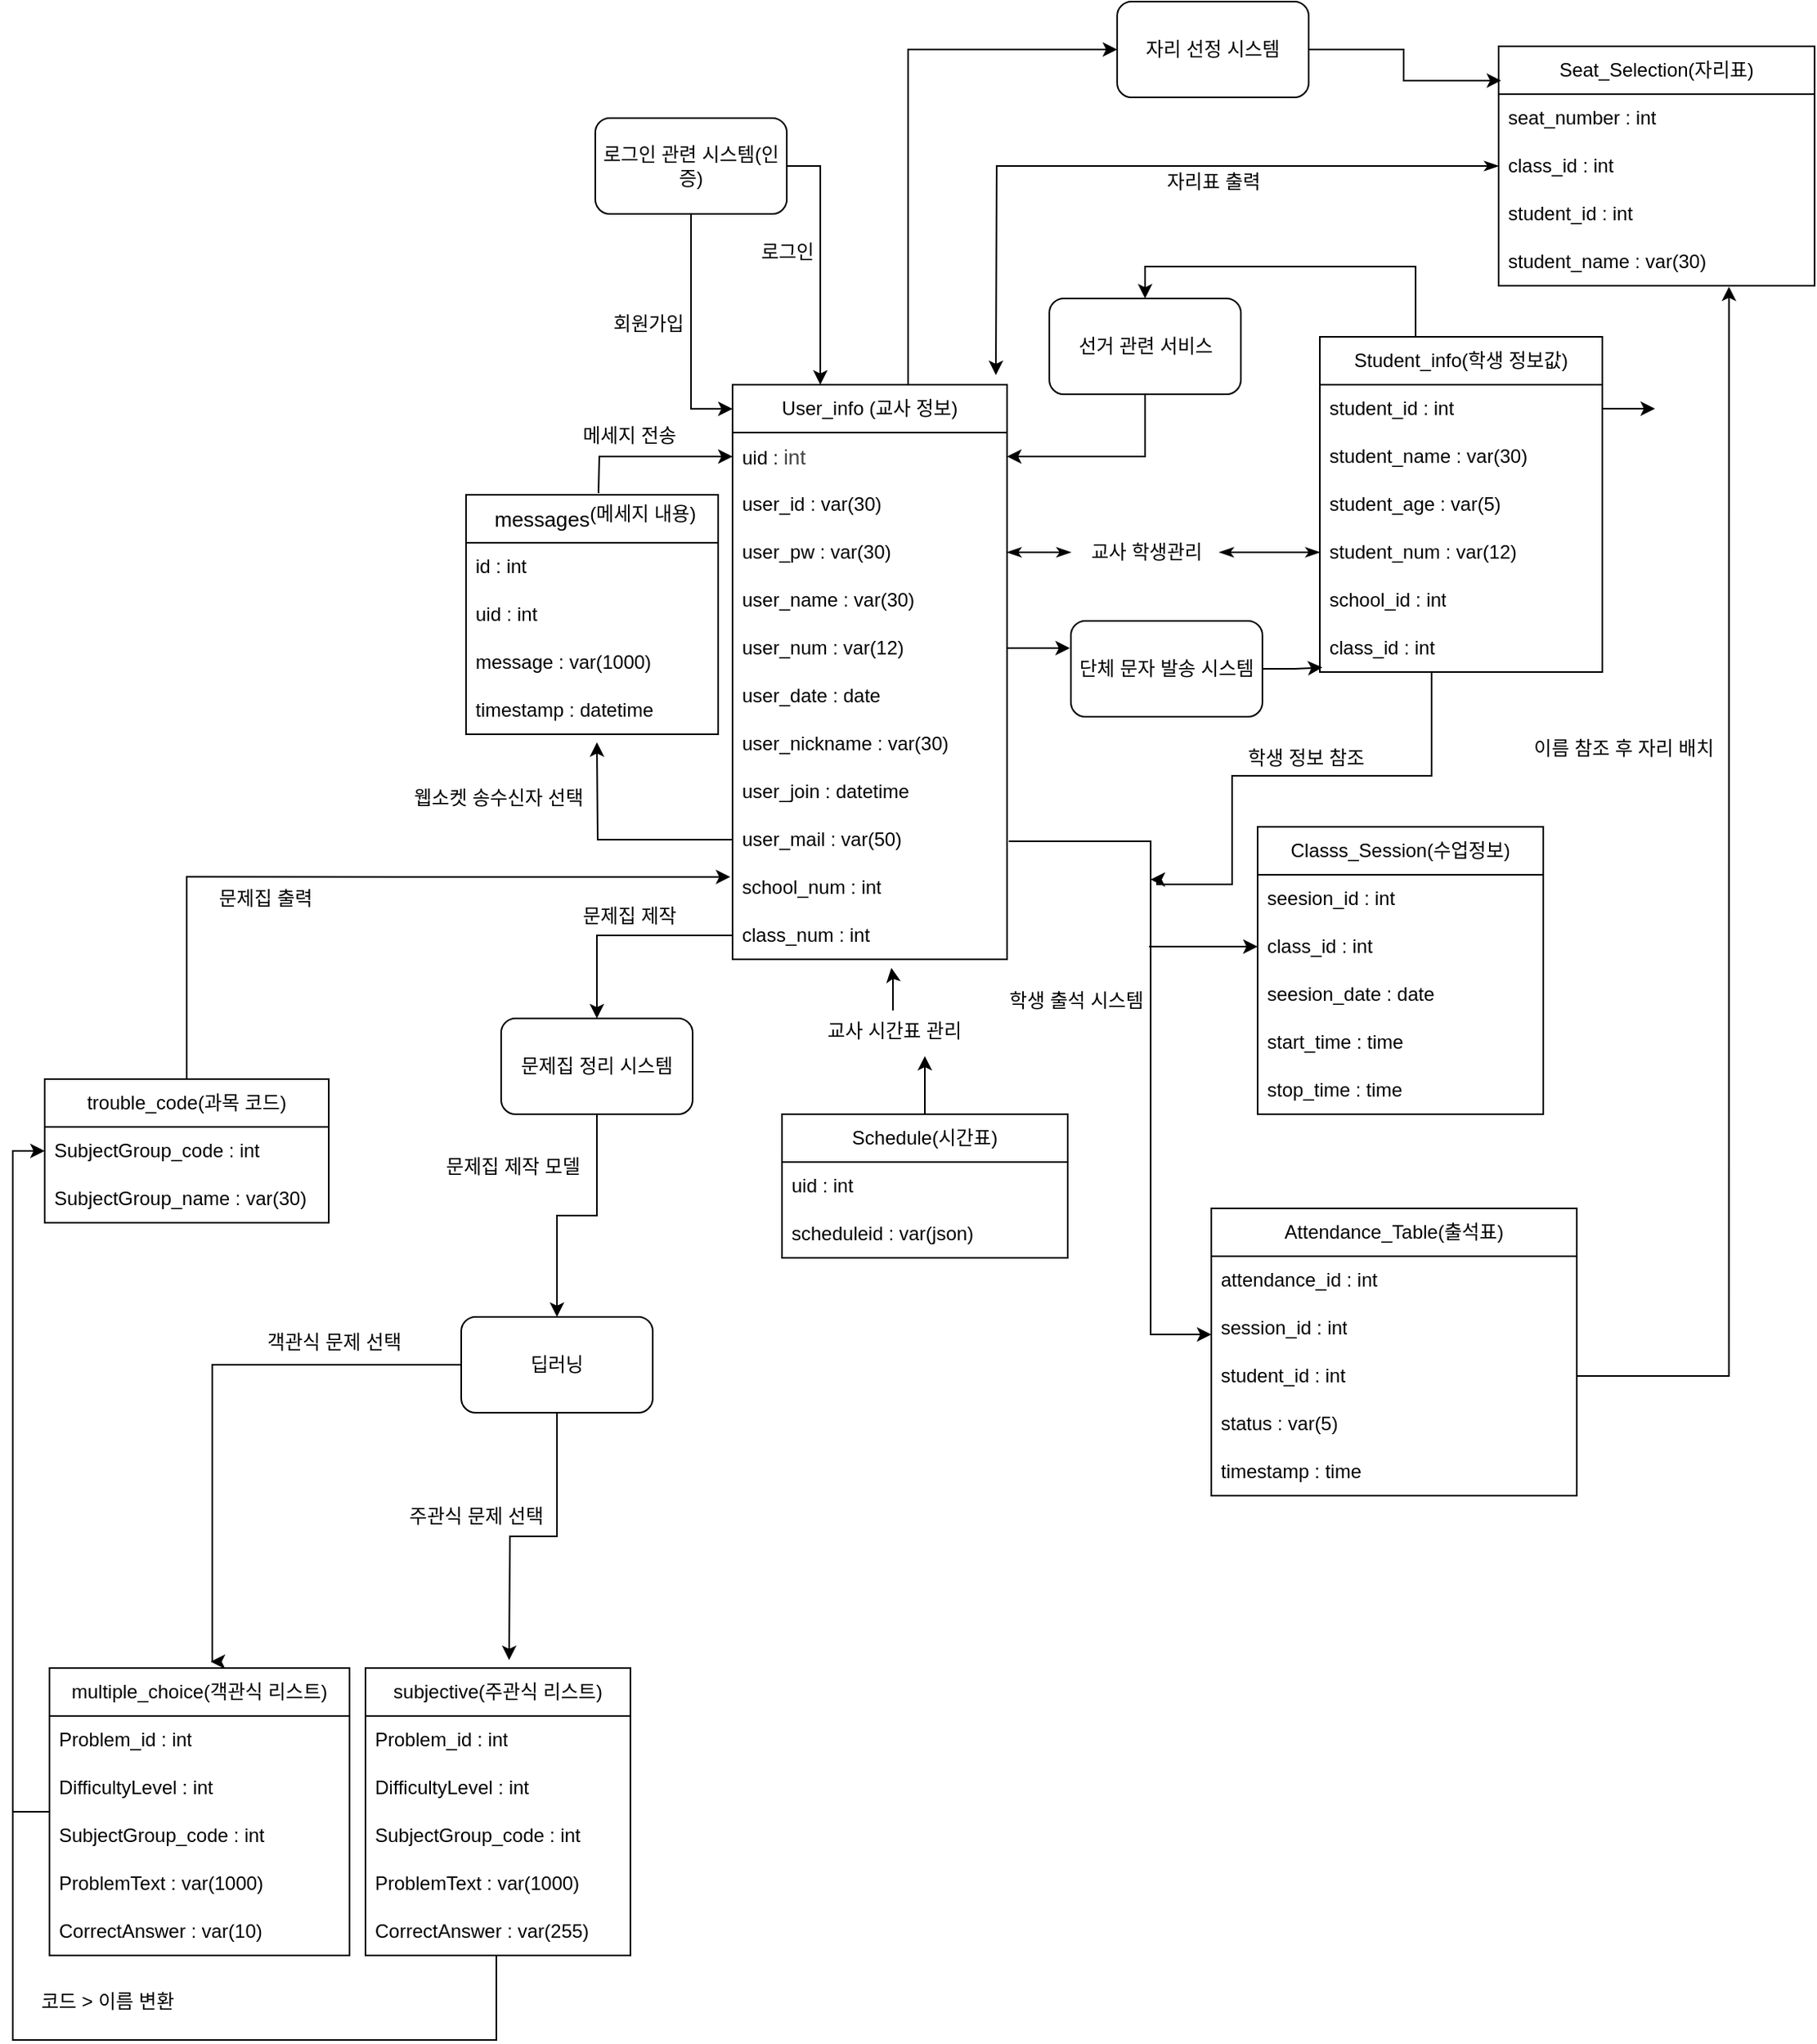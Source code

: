 <mxfile version="24.6.4" type="github">
  <diagram name="페이지-1" id="PjEZvH0chDCrzeqFpigF">
    <mxGraphModel dx="1793" dy="975" grid="0" gridSize="10" guides="1" tooltips="1" connect="1" arrows="1" fold="1" page="1" pageScale="1" pageWidth="1169" pageHeight="1654" background="#FFFFFF" math="0" shadow="0">
      <root>
        <mxCell id="0" />
        <mxCell id="1" parent="0" />
        <mxCell id="_ko8CrPMo-8OS0eIp5kJ-64" style="edgeStyle=orthogonalEdgeStyle;rounded=0;orthogonalLoop=1;jettySize=auto;html=1;entryX=0;entryY=0.5;entryDx=0;entryDy=0;" parent="1" source="i8ZUq237PijFcAwi31fq-1" target="_ko8CrPMo-8OS0eIp5kJ-62" edge="1">
          <mxGeometry relative="1" as="geometry">
            <Array as="points">
              <mxPoint x="587" y="304" />
            </Array>
          </mxGeometry>
        </mxCell>
        <mxCell id="i8ZUq237PijFcAwi31fq-1" value="User_info (교사 정보)" style="swimlane;fontStyle=0;childLayout=stackLayout;horizontal=1;startSize=30;horizontalStack=0;resizeParent=1;resizeParentMax=0;resizeLast=0;collapsible=1;marginBottom=0;whiteSpace=wrap;html=1;" parent="1" vertex="1">
          <mxGeometry x="477" y="514" width="172" height="360" as="geometry" />
        </mxCell>
        <mxCell id="i8ZUq237PijFcAwi31fq-2" value="uid :&amp;nbsp;&lt;span style=&quot;color: rgb(68, 68, 68); font-family: sans-serif; font-size: 13.12px; background-color: rgb(255, 255, 255);&quot;&gt;int&lt;/span&gt;" style="text;strokeColor=none;fillColor=none;align=left;verticalAlign=middle;spacingLeft=4;spacingRight=4;overflow=hidden;points=[[0,0.5],[1,0.5]];portConstraint=eastwest;rotatable=0;whiteSpace=wrap;html=1;" parent="i8ZUq237PijFcAwi31fq-1" vertex="1">
          <mxGeometry y="30" width="172" height="30" as="geometry" />
        </mxCell>
        <mxCell id="i8ZUq237PijFcAwi31fq-3" value="user_id : var(30)" style="text;strokeColor=none;fillColor=none;align=left;verticalAlign=middle;spacingLeft=4;spacingRight=4;overflow=hidden;points=[[0,0.5],[1,0.5]];portConstraint=eastwest;rotatable=0;whiteSpace=wrap;html=1;" parent="i8ZUq237PijFcAwi31fq-1" vertex="1">
          <mxGeometry y="60" width="172" height="30" as="geometry" />
        </mxCell>
        <mxCell id="i8ZUq237PijFcAwi31fq-4" value="user_pw : var(30)" style="text;strokeColor=none;fillColor=none;align=left;verticalAlign=middle;spacingLeft=4;spacingRight=4;overflow=hidden;points=[[0,0.5],[1,0.5]];portConstraint=eastwest;rotatable=0;whiteSpace=wrap;html=1;" parent="i8ZUq237PijFcAwi31fq-1" vertex="1">
          <mxGeometry y="90" width="172" height="30" as="geometry" />
        </mxCell>
        <mxCell id="i8ZUq237PijFcAwi31fq-9" value="user_name : var(30)" style="text;strokeColor=none;fillColor=none;align=left;verticalAlign=middle;spacingLeft=4;spacingRight=4;overflow=hidden;points=[[0,0.5],[1,0.5]];portConstraint=eastwest;rotatable=0;whiteSpace=wrap;html=1;" parent="i8ZUq237PijFcAwi31fq-1" vertex="1">
          <mxGeometry y="120" width="172" height="30" as="geometry" />
        </mxCell>
        <mxCell id="_ko8CrPMo-8OS0eIp5kJ-69" style="edgeStyle=orthogonalEdgeStyle;rounded=0;orthogonalLoop=1;jettySize=auto;html=1;" parent="i8ZUq237PijFcAwi31fq-1" source="i8ZUq237PijFcAwi31fq-11" edge="1">
          <mxGeometry relative="1" as="geometry">
            <mxPoint x="211.379" y="165.0" as="targetPoint" />
          </mxGeometry>
        </mxCell>
        <mxCell id="i8ZUq237PijFcAwi31fq-11" value="user_num : var(12)" style="text;strokeColor=none;fillColor=none;align=left;verticalAlign=middle;spacingLeft=4;spacingRight=4;overflow=hidden;points=[[0,0.5],[1,0.5]];portConstraint=eastwest;rotatable=0;whiteSpace=wrap;html=1;" parent="i8ZUq237PijFcAwi31fq-1" vertex="1">
          <mxGeometry y="150" width="172" height="30" as="geometry" />
        </mxCell>
        <mxCell id="i8ZUq237PijFcAwi31fq-12" value="user_date : date" style="text;strokeColor=none;fillColor=none;align=left;verticalAlign=middle;spacingLeft=4;spacingRight=4;overflow=hidden;points=[[0,0.5],[1,0.5]];portConstraint=eastwest;rotatable=0;whiteSpace=wrap;html=1;" parent="i8ZUq237PijFcAwi31fq-1" vertex="1">
          <mxGeometry y="180" width="172" height="30" as="geometry" />
        </mxCell>
        <mxCell id="i8ZUq237PijFcAwi31fq-10" value="user_nickname : var(30)" style="text;strokeColor=none;fillColor=none;align=left;verticalAlign=middle;spacingLeft=4;spacingRight=4;overflow=hidden;points=[[0,0.5],[1,0.5]];portConstraint=eastwest;rotatable=0;whiteSpace=wrap;html=1;" parent="i8ZUq237PijFcAwi31fq-1" vertex="1">
          <mxGeometry y="210" width="172" height="30" as="geometry" />
        </mxCell>
        <mxCell id="i8ZUq237PijFcAwi31fq-7" value="user_join : datetime" style="text;strokeColor=none;fillColor=none;align=left;verticalAlign=middle;spacingLeft=4;spacingRight=4;overflow=hidden;points=[[0,0.5],[1,0.5]];portConstraint=eastwest;rotatable=0;whiteSpace=wrap;html=1;" parent="i8ZUq237PijFcAwi31fq-1" vertex="1">
          <mxGeometry y="240" width="172" height="30" as="geometry" />
        </mxCell>
        <mxCell id="i8ZUq237PijFcAwi31fq-8" value="user_mail : var(50)" style="text;strokeColor=none;fillColor=none;align=left;verticalAlign=middle;spacingLeft=4;spacingRight=4;overflow=hidden;points=[[0,0.5],[1,0.5]];portConstraint=eastwest;rotatable=0;whiteSpace=wrap;html=1;" parent="i8ZUq237PijFcAwi31fq-1" vertex="1">
          <mxGeometry y="270" width="172" height="30" as="geometry" />
        </mxCell>
        <mxCell id="i8ZUq237PijFcAwi31fq-13" value="school_num : int" style="text;strokeColor=none;fillColor=none;align=left;verticalAlign=middle;spacingLeft=4;spacingRight=4;overflow=hidden;points=[[0,0.5],[1,0.5]];portConstraint=eastwest;rotatable=0;whiteSpace=wrap;html=1;" parent="i8ZUq237PijFcAwi31fq-1" vertex="1">
          <mxGeometry y="300" width="172" height="30" as="geometry" />
        </mxCell>
        <mxCell id="i8ZUq237PijFcAwi31fq-15" value="class_num : int" style="text;strokeColor=none;fillColor=none;align=left;verticalAlign=middle;spacingLeft=4;spacingRight=4;overflow=hidden;points=[[0,0.5],[1,0.5]];portConstraint=eastwest;rotatable=0;whiteSpace=wrap;html=1;" parent="i8ZUq237PijFcAwi31fq-1" vertex="1">
          <mxGeometry y="330" width="172" height="30" as="geometry" />
        </mxCell>
        <mxCell id="_ko8CrPMo-8OS0eIp5kJ-43" style="edgeStyle=orthogonalEdgeStyle;rounded=0;orthogonalLoop=1;jettySize=auto;html=1;entryX=0.5;entryY=0;entryDx=0;entryDy=0;" parent="1" source="i8ZUq237PijFcAwi31fq-16" target="_ko8CrPMo-8OS0eIp5kJ-37" edge="1">
          <mxGeometry relative="1" as="geometry">
            <Array as="points">
              <mxPoint x="905" y="440" />
              <mxPoint x="736" y="440" />
            </Array>
          </mxGeometry>
        </mxCell>
        <mxCell id="i8ZUq237PijFcAwi31fq-16" value="Student_info(학생 정보값)" style="swimlane;fontStyle=0;childLayout=stackLayout;horizontal=1;startSize=30;horizontalStack=0;resizeParent=1;resizeParentMax=0;resizeLast=0;collapsible=1;marginBottom=0;whiteSpace=wrap;html=1;" parent="1" vertex="1">
          <mxGeometry x="845" y="484" width="177" height="210" as="geometry" />
        </mxCell>
        <mxCell id="_ko8CrPMo-8OS0eIp5kJ-59" style="edgeStyle=orthogonalEdgeStyle;rounded=0;orthogonalLoop=1;jettySize=auto;html=1;" parent="i8ZUq237PijFcAwi31fq-16" source="i8ZUq237PijFcAwi31fq-17" edge="1">
          <mxGeometry relative="1" as="geometry">
            <mxPoint x="210" y="45" as="targetPoint" />
          </mxGeometry>
        </mxCell>
        <mxCell id="i8ZUq237PijFcAwi31fq-17" value="student_id : int" style="text;strokeColor=none;fillColor=none;align=left;verticalAlign=middle;spacingLeft=4;spacingRight=4;overflow=hidden;points=[[0,0.5],[1,0.5]];portConstraint=eastwest;rotatable=0;whiteSpace=wrap;html=1;" parent="i8ZUq237PijFcAwi31fq-16" vertex="1">
          <mxGeometry y="30" width="177" height="30" as="geometry" />
        </mxCell>
        <mxCell id="i8ZUq237PijFcAwi31fq-20" value="student_name : var(30)" style="text;strokeColor=none;fillColor=none;align=left;verticalAlign=middle;spacingLeft=4;spacingRight=4;overflow=hidden;points=[[0,0.5],[1,0.5]];portConstraint=eastwest;rotatable=0;whiteSpace=wrap;html=1;" parent="i8ZUq237PijFcAwi31fq-16" vertex="1">
          <mxGeometry y="60" width="177" height="30" as="geometry" />
        </mxCell>
        <mxCell id="i8ZUq237PijFcAwi31fq-22" value="student_age&amp;nbsp;: var(5)" style="text;strokeColor=none;fillColor=none;align=left;verticalAlign=middle;spacingLeft=4;spacingRight=4;overflow=hidden;points=[[0,0.5],[1,0.5]];portConstraint=eastwest;rotatable=0;whiteSpace=wrap;html=1;" parent="i8ZUq237PijFcAwi31fq-16" vertex="1">
          <mxGeometry y="90" width="177" height="30" as="geometry" />
        </mxCell>
        <mxCell id="i8ZUq237PijFcAwi31fq-21" value="student_num&amp;nbsp;: var(12)" style="text;strokeColor=none;fillColor=none;align=left;verticalAlign=middle;spacingLeft=4;spacingRight=4;overflow=hidden;points=[[0,0.5],[1,0.5]];portConstraint=eastwest;rotatable=0;whiteSpace=wrap;html=1;" parent="i8ZUq237PijFcAwi31fq-16" vertex="1">
          <mxGeometry y="120" width="177" height="30" as="geometry" />
        </mxCell>
        <mxCell id="i8ZUq237PijFcAwi31fq-18" value="school_id : int" style="text;strokeColor=none;fillColor=none;align=left;verticalAlign=middle;spacingLeft=4;spacingRight=4;overflow=hidden;points=[[0,0.5],[1,0.5]];portConstraint=eastwest;rotatable=0;whiteSpace=wrap;html=1;" parent="i8ZUq237PijFcAwi31fq-16" vertex="1">
          <mxGeometry y="150" width="177" height="30" as="geometry" />
        </mxCell>
        <mxCell id="_ko8CrPMo-8OS0eIp5kJ-36" style="edgeStyle=orthogonalEdgeStyle;rounded=0;orthogonalLoop=1;jettySize=auto;html=1;" parent="i8ZUq237PijFcAwi31fq-16" source="i8ZUq237PijFcAwi31fq-19" edge="1">
          <mxGeometry relative="1" as="geometry">
            <mxPoint x="-106" y="340" as="targetPoint" />
            <Array as="points">
              <mxPoint x="70" y="275" />
              <mxPoint x="-55" y="275" />
              <mxPoint x="-55" y="343" />
              <mxPoint x="-102" y="343" />
              <mxPoint x="-102" y="340" />
            </Array>
          </mxGeometry>
        </mxCell>
        <mxCell id="i8ZUq237PijFcAwi31fq-19" value="class_id : int" style="text;strokeColor=none;fillColor=none;align=left;verticalAlign=middle;spacingLeft=4;spacingRight=4;overflow=hidden;points=[[0,0.5],[1,0.5]];portConstraint=eastwest;rotatable=0;whiteSpace=wrap;html=1;" parent="i8ZUq237PijFcAwi31fq-16" vertex="1">
          <mxGeometry y="180" width="177" height="30" as="geometry" />
        </mxCell>
        <mxCell id="i8ZUq237PijFcAwi31fq-23" value="" style="edgeStyle=orthogonalEdgeStyle;rounded=0;orthogonalLoop=1;jettySize=auto;html=1;startArrow=classicThin;startFill=1;endArrow=classicThin;endFill=1;" parent="1" source="i8ZUq237PijFcAwi31fq-24" target="i8ZUq237PijFcAwi31fq-21" edge="1">
          <mxGeometry relative="1" as="geometry" />
        </mxCell>
        <mxCell id="i8ZUq237PijFcAwi31fq-26" value="" style="edgeStyle=orthogonalEdgeStyle;rounded=0;orthogonalLoop=1;jettySize=auto;html=1;startArrow=classicThin;startFill=1;endArrow=classicThin;endFill=1;" parent="1" source="i8ZUq237PijFcAwi31fq-4" target="i8ZUq237PijFcAwi31fq-24" edge="1">
          <mxGeometry relative="1" as="geometry">
            <mxPoint x="649" y="619" as="sourcePoint" />
            <mxPoint x="800" y="698" as="targetPoint" />
          </mxGeometry>
        </mxCell>
        <mxCell id="i8ZUq237PijFcAwi31fq-24" value="교사 학생관리" style="text;html=1;align=center;verticalAlign=middle;resizable=0;points=[];autosize=1;strokeColor=none;fillColor=none;" parent="1" vertex="1">
          <mxGeometry x="689" y="606" width="93" height="26" as="geometry" />
        </mxCell>
        <mxCell id="_ko8CrPMo-8OS0eIp5kJ-12" style="edgeStyle=orthogonalEdgeStyle;rounded=0;orthogonalLoop=1;jettySize=auto;html=1;" parent="1" source="_ko8CrPMo-8OS0eIp5kJ-1" edge="1">
          <mxGeometry relative="1" as="geometry">
            <mxPoint x="597.5" y="934.571" as="targetPoint" />
          </mxGeometry>
        </mxCell>
        <mxCell id="_ko8CrPMo-8OS0eIp5kJ-1" value="Schedule(시간표)" style="swimlane;fontStyle=0;childLayout=stackLayout;horizontal=1;startSize=30;horizontalStack=0;resizeParent=1;resizeParentMax=0;resizeLast=0;collapsible=1;marginBottom=0;whiteSpace=wrap;html=1;" parent="1" vertex="1">
          <mxGeometry x="508" y="971" width="179" height="90" as="geometry" />
        </mxCell>
        <mxCell id="_ko8CrPMo-8OS0eIp5kJ-2" value="uid : int" style="text;strokeColor=none;fillColor=none;align=left;verticalAlign=middle;spacingLeft=4;spacingRight=4;overflow=hidden;points=[[0,0.5],[1,0.5]];portConstraint=eastwest;rotatable=0;whiteSpace=wrap;html=1;" parent="_ko8CrPMo-8OS0eIp5kJ-1" vertex="1">
          <mxGeometry y="30" width="179" height="30" as="geometry" />
        </mxCell>
        <mxCell id="_ko8CrPMo-8OS0eIp5kJ-3" value="scheduleid : var(json)" style="text;strokeColor=none;fillColor=none;align=left;verticalAlign=middle;spacingLeft=4;spacingRight=4;overflow=hidden;points=[[0,0.5],[1,0.5]];portConstraint=eastwest;rotatable=0;whiteSpace=wrap;html=1;" parent="_ko8CrPMo-8OS0eIp5kJ-1" vertex="1">
          <mxGeometry y="60" width="179" height="30" as="geometry" />
        </mxCell>
        <mxCell id="_ko8CrPMo-8OS0eIp5kJ-10" style="edgeStyle=orthogonalEdgeStyle;rounded=0;orthogonalLoop=1;jettySize=auto;html=1;" parent="1" source="_ko8CrPMo-8OS0eIp5kJ-8" edge="1">
          <mxGeometry relative="1" as="geometry">
            <mxPoint x="576.5" y="879.333" as="targetPoint" />
          </mxGeometry>
        </mxCell>
        <mxCell id="_ko8CrPMo-8OS0eIp5kJ-8" value="교사 시간표 관리" style="text;html=1;align=center;verticalAlign=middle;resizable=0;points=[];autosize=1;strokeColor=none;fillColor=none;" parent="1" vertex="1">
          <mxGeometry x="529" y="906" width="97" height="26" as="geometry" />
        </mxCell>
        <mxCell id="_ko8CrPMo-8OS0eIp5kJ-13" value="Classs_Session(수업정보)" style="swimlane;fontStyle=0;childLayout=stackLayout;horizontal=1;startSize=30;horizontalStack=0;resizeParent=1;resizeParentMax=0;resizeLast=0;collapsible=1;marginBottom=0;whiteSpace=wrap;html=1;" parent="1" vertex="1">
          <mxGeometry x="806" y="791" width="179" height="180" as="geometry" />
        </mxCell>
        <mxCell id="_ko8CrPMo-8OS0eIp5kJ-14" value="seesion_id : int" style="text;strokeColor=none;fillColor=none;align=left;verticalAlign=middle;spacingLeft=4;spacingRight=4;overflow=hidden;points=[[0,0.5],[1,0.5]];portConstraint=eastwest;rotatable=0;whiteSpace=wrap;html=1;" parent="_ko8CrPMo-8OS0eIp5kJ-13" vertex="1">
          <mxGeometry y="30" width="179" height="30" as="geometry" />
        </mxCell>
        <mxCell id="_ko8CrPMo-8OS0eIp5kJ-33" style="edgeStyle=orthogonalEdgeStyle;rounded=0;orthogonalLoop=1;jettySize=auto;html=1;endArrow=none;endFill=0;startArrow=classic;startFill=1;" parent="_ko8CrPMo-8OS0eIp5kJ-13" source="_ko8CrPMo-8OS0eIp5kJ-15" edge="1">
          <mxGeometry relative="1" as="geometry">
            <mxPoint x="-68" y="75" as="targetPoint" />
          </mxGeometry>
        </mxCell>
        <mxCell id="_ko8CrPMo-8OS0eIp5kJ-15" value="class_id : int" style="text;strokeColor=none;fillColor=none;align=left;verticalAlign=middle;spacingLeft=4;spacingRight=4;overflow=hidden;points=[[0,0.5],[1,0.5]];portConstraint=eastwest;rotatable=0;whiteSpace=wrap;html=1;" parent="_ko8CrPMo-8OS0eIp5kJ-13" vertex="1">
          <mxGeometry y="60" width="179" height="30" as="geometry" />
        </mxCell>
        <mxCell id="_ko8CrPMo-8OS0eIp5kJ-20" value="seesion_date : date" style="text;strokeColor=none;fillColor=none;align=left;verticalAlign=middle;spacingLeft=4;spacingRight=4;overflow=hidden;points=[[0,0.5],[1,0.5]];portConstraint=eastwest;rotatable=0;whiteSpace=wrap;html=1;" parent="_ko8CrPMo-8OS0eIp5kJ-13" vertex="1">
          <mxGeometry y="90" width="179" height="30" as="geometry" />
        </mxCell>
        <mxCell id="_ko8CrPMo-8OS0eIp5kJ-25" value="start_time : time" style="text;strokeColor=none;fillColor=none;align=left;verticalAlign=middle;spacingLeft=4;spacingRight=4;overflow=hidden;points=[[0,0.5],[1,0.5]];portConstraint=eastwest;rotatable=0;whiteSpace=wrap;html=1;" parent="_ko8CrPMo-8OS0eIp5kJ-13" vertex="1">
          <mxGeometry y="120" width="179" height="30" as="geometry" />
        </mxCell>
        <mxCell id="_ko8CrPMo-8OS0eIp5kJ-24" value="stop_time : time" style="text;strokeColor=none;fillColor=none;align=left;verticalAlign=middle;spacingLeft=4;spacingRight=4;overflow=hidden;points=[[0,0.5],[1,0.5]];portConstraint=eastwest;rotatable=0;whiteSpace=wrap;html=1;" parent="_ko8CrPMo-8OS0eIp5kJ-13" vertex="1">
          <mxGeometry y="150" width="179" height="30" as="geometry" />
        </mxCell>
        <mxCell id="_ko8CrPMo-8OS0eIp5kJ-32" style="edgeStyle=orthogonalEdgeStyle;rounded=0;orthogonalLoop=1;jettySize=auto;html=1;endArrow=none;endFill=0;startArrow=classic;startFill=1;" parent="1" source="_ko8CrPMo-8OS0eIp5kJ-26" edge="1">
          <mxGeometry relative="1" as="geometry">
            <mxPoint x="650" y="800" as="targetPoint" />
            <Array as="points">
              <mxPoint x="739" y="1109" />
            </Array>
          </mxGeometry>
        </mxCell>
        <mxCell id="_ko8CrPMo-8OS0eIp5kJ-26" value="Attendance_Table(출석표)" style="swimlane;fontStyle=0;childLayout=stackLayout;horizontal=1;startSize=30;horizontalStack=0;resizeParent=1;resizeParentMax=0;resizeLast=0;collapsible=1;marginBottom=0;whiteSpace=wrap;html=1;" parent="1" vertex="1">
          <mxGeometry x="777" y="1030" width="229" height="180" as="geometry" />
        </mxCell>
        <mxCell id="_ko8CrPMo-8OS0eIp5kJ-27" value="attendance_id : int" style="text;strokeColor=none;fillColor=none;align=left;verticalAlign=middle;spacingLeft=4;spacingRight=4;overflow=hidden;points=[[0,0.5],[1,0.5]];portConstraint=eastwest;rotatable=0;whiteSpace=wrap;html=1;" parent="_ko8CrPMo-8OS0eIp5kJ-26" vertex="1">
          <mxGeometry y="30" width="229" height="30" as="geometry" />
        </mxCell>
        <mxCell id="_ko8CrPMo-8OS0eIp5kJ-28" value="session_id : int" style="text;strokeColor=none;fillColor=none;align=left;verticalAlign=middle;spacingLeft=4;spacingRight=4;overflow=hidden;points=[[0,0.5],[1,0.5]];portConstraint=eastwest;rotatable=0;whiteSpace=wrap;html=1;" parent="_ko8CrPMo-8OS0eIp5kJ-26" vertex="1">
          <mxGeometry y="60" width="229" height="30" as="geometry" />
        </mxCell>
        <mxCell id="_ko8CrPMo-8OS0eIp5kJ-29" value="student_id : int" style="text;strokeColor=none;fillColor=none;align=left;verticalAlign=middle;spacingLeft=4;spacingRight=4;overflow=hidden;points=[[0,0.5],[1,0.5]];portConstraint=eastwest;rotatable=0;whiteSpace=wrap;html=1;" parent="_ko8CrPMo-8OS0eIp5kJ-26" vertex="1">
          <mxGeometry y="90" width="229" height="30" as="geometry" />
        </mxCell>
        <mxCell id="_ko8CrPMo-8OS0eIp5kJ-30" value="status : var(5)" style="text;strokeColor=none;fillColor=none;align=left;verticalAlign=middle;spacingLeft=4;spacingRight=4;overflow=hidden;points=[[0,0.5],[1,0.5]];portConstraint=eastwest;rotatable=0;whiteSpace=wrap;html=1;" parent="_ko8CrPMo-8OS0eIp5kJ-26" vertex="1">
          <mxGeometry y="120" width="229" height="30" as="geometry" />
        </mxCell>
        <mxCell id="_ko8CrPMo-8OS0eIp5kJ-31" value="timestamp : time" style="text;strokeColor=none;fillColor=none;align=left;verticalAlign=middle;spacingLeft=4;spacingRight=4;overflow=hidden;points=[[0,0.5],[1,0.5]];portConstraint=eastwest;rotatable=0;whiteSpace=wrap;html=1;" parent="_ko8CrPMo-8OS0eIp5kJ-26" vertex="1">
          <mxGeometry y="150" width="229" height="30" as="geometry" />
        </mxCell>
        <mxCell id="_ko8CrPMo-8OS0eIp5kJ-35" value="학생 출석 시스템" style="text;html=1;align=center;verticalAlign=middle;resizable=0;points=[];autosize=1;strokeColor=none;fillColor=none;" parent="1" vertex="1">
          <mxGeometry x="643" y="887" width="97" height="26" as="geometry" />
        </mxCell>
        <mxCell id="_ko8CrPMo-8OS0eIp5kJ-46" style="edgeStyle=orthogonalEdgeStyle;rounded=0;orthogonalLoop=1;jettySize=auto;html=1;" parent="1" source="_ko8CrPMo-8OS0eIp5kJ-37" target="i8ZUq237PijFcAwi31fq-2" edge="1">
          <mxGeometry relative="1" as="geometry" />
        </mxCell>
        <mxCell id="_ko8CrPMo-8OS0eIp5kJ-37" value="선거 관련 서비스" style="rounded=1;whiteSpace=wrap;html=1;" parent="1" vertex="1">
          <mxGeometry x="675.5" y="460" width="120" height="60" as="geometry" />
        </mxCell>
        <mxCell id="_ko8CrPMo-8OS0eIp5kJ-45" style="edgeStyle=orthogonalEdgeStyle;rounded=0;orthogonalLoop=1;jettySize=auto;html=1;" parent="1" source="_ko8CrPMo-8OS0eIp5kJ-44" target="i8ZUq237PijFcAwi31fq-1" edge="1">
          <mxGeometry relative="1" as="geometry">
            <Array as="points">
              <mxPoint x="532" y="377" />
            </Array>
          </mxGeometry>
        </mxCell>
        <mxCell id="_ko8CrPMo-8OS0eIp5kJ-44" value="로그인 관련 시스템(인증)" style="rounded=1;whiteSpace=wrap;html=1;" parent="1" vertex="1">
          <mxGeometry x="391" y="347" width="120" height="60" as="geometry" />
        </mxCell>
        <mxCell id="_ko8CrPMo-8OS0eIp5kJ-60" style="edgeStyle=orthogonalEdgeStyle;rounded=0;orthogonalLoop=1;jettySize=auto;html=1;startArrow=classicThin;startFill=1;" parent="1" source="_ko8CrPMo-8OS0eIp5kJ-48" edge="1">
          <mxGeometry relative="1" as="geometry">
            <mxPoint x="642" y="508" as="targetPoint" />
          </mxGeometry>
        </mxCell>
        <mxCell id="_ko8CrPMo-8OS0eIp5kJ-48" value="Seat_Selection(자리표)" style="swimlane;fontStyle=0;childLayout=stackLayout;horizontal=1;startSize=30;horizontalStack=0;resizeParent=1;resizeParentMax=0;resizeLast=0;collapsible=1;marginBottom=0;whiteSpace=wrap;html=1;" parent="1" vertex="1">
          <mxGeometry x="957" y="302" width="198" height="150" as="geometry" />
        </mxCell>
        <mxCell id="_ko8CrPMo-8OS0eIp5kJ-57" value="seat_number : int" style="text;strokeColor=none;fillColor=none;align=left;verticalAlign=middle;spacingLeft=4;spacingRight=4;overflow=hidden;points=[[0,0.5],[1,0.5]];portConstraint=eastwest;rotatable=0;whiteSpace=wrap;html=1;" parent="_ko8CrPMo-8OS0eIp5kJ-48" vertex="1">
          <mxGeometry y="30" width="198" height="30" as="geometry" />
        </mxCell>
        <mxCell id="_ko8CrPMo-8OS0eIp5kJ-50" value="class_id : int" style="text;strokeColor=none;fillColor=none;align=left;verticalAlign=middle;spacingLeft=4;spacingRight=4;overflow=hidden;points=[[0,0.5],[1,0.5]];portConstraint=eastwest;rotatable=0;whiteSpace=wrap;html=1;" parent="_ko8CrPMo-8OS0eIp5kJ-48" vertex="1">
          <mxGeometry y="60" width="198" height="30" as="geometry" />
        </mxCell>
        <mxCell id="_ko8CrPMo-8OS0eIp5kJ-51" value="student_id : int" style="text;strokeColor=none;fillColor=none;align=left;verticalAlign=middle;spacingLeft=4;spacingRight=4;overflow=hidden;points=[[0,0.5],[1,0.5]];portConstraint=eastwest;rotatable=0;whiteSpace=wrap;html=1;" parent="_ko8CrPMo-8OS0eIp5kJ-48" vertex="1">
          <mxGeometry y="90" width="198" height="30" as="geometry" />
        </mxCell>
        <mxCell id="_ko8CrPMo-8OS0eIp5kJ-54" value="student_name : var(30)" style="text;strokeColor=none;fillColor=none;align=left;verticalAlign=middle;spacingLeft=4;spacingRight=4;overflow=hidden;points=[[0,0.5],[1,0.5]];portConstraint=eastwest;rotatable=0;whiteSpace=wrap;html=1;" parent="_ko8CrPMo-8OS0eIp5kJ-48" vertex="1">
          <mxGeometry y="120" width="198" height="30" as="geometry" />
        </mxCell>
        <mxCell id="_ko8CrPMo-8OS0eIp5kJ-58" style="edgeStyle=orthogonalEdgeStyle;rounded=0;orthogonalLoop=1;jettySize=auto;html=1;entryX=0.729;entryY=1.019;entryDx=0;entryDy=0;entryPerimeter=0;" parent="1" source="_ko8CrPMo-8OS0eIp5kJ-29" target="_ko8CrPMo-8OS0eIp5kJ-54" edge="1">
          <mxGeometry relative="1" as="geometry" />
        </mxCell>
        <mxCell id="_ko8CrPMo-8OS0eIp5kJ-62" value="자리 선정 시스템" style="rounded=1;whiteSpace=wrap;html=1;" parent="1" vertex="1">
          <mxGeometry x="718" y="274" width="120" height="60" as="geometry" />
        </mxCell>
        <mxCell id="_ko8CrPMo-8OS0eIp5kJ-63" style="edgeStyle=orthogonalEdgeStyle;rounded=0;orthogonalLoop=1;jettySize=auto;html=1;entryX=0.008;entryY=0.143;entryDx=0;entryDy=0;entryPerimeter=0;" parent="1" source="_ko8CrPMo-8OS0eIp5kJ-62" target="_ko8CrPMo-8OS0eIp5kJ-48" edge="1">
          <mxGeometry relative="1" as="geometry" />
        </mxCell>
        <mxCell id="_ko8CrPMo-8OS0eIp5kJ-67" style="edgeStyle=orthogonalEdgeStyle;rounded=0;orthogonalLoop=1;jettySize=auto;html=1;entryX=0;entryY=0.5;entryDx=0;entryDy=0;" parent="1" target="i8ZUq237PijFcAwi31fq-2" edge="1">
          <mxGeometry relative="1" as="geometry">
            <mxPoint x="393" y="582" as="sourcePoint" />
          </mxGeometry>
        </mxCell>
        <mxCell id="_ko8CrPMo-8OS0eIp5kJ-66" style="edgeStyle=orthogonalEdgeStyle;rounded=0;orthogonalLoop=1;jettySize=auto;html=1;" parent="1" source="i8ZUq237PijFcAwi31fq-8" edge="1">
          <mxGeometry relative="1" as="geometry">
            <mxPoint x="392" y="738" as="targetPoint" />
          </mxGeometry>
        </mxCell>
        <mxCell id="_ko8CrPMo-8OS0eIp5kJ-68" value="단체 문자 발송 시스템" style="rounded=1;whiteSpace=wrap;html=1;" parent="1" vertex="1">
          <mxGeometry x="689" y="662" width="120" height="60" as="geometry" />
        </mxCell>
        <mxCell id="_ko8CrPMo-8OS0eIp5kJ-70" style="edgeStyle=orthogonalEdgeStyle;rounded=0;orthogonalLoop=1;jettySize=auto;html=1;entryX=0.009;entryY=0.905;entryDx=0;entryDy=0;entryPerimeter=0;" parent="1" source="_ko8CrPMo-8OS0eIp5kJ-68" target="i8ZUq237PijFcAwi31fq-19" edge="1">
          <mxGeometry relative="1" as="geometry" />
        </mxCell>
        <mxCell id="_ko8CrPMo-8OS0eIp5kJ-74" value="" style="edgeStyle=orthogonalEdgeStyle;rounded=0;orthogonalLoop=1;jettySize=auto;html=1;" parent="1" source="_ko8CrPMo-8OS0eIp5kJ-71" target="_ko8CrPMo-8OS0eIp5kJ-72" edge="1">
          <mxGeometry relative="1" as="geometry" />
        </mxCell>
        <mxCell id="_ko8CrPMo-8OS0eIp5kJ-71" value="문제집 정리 시스템" style="rounded=1;whiteSpace=wrap;html=1;" parent="1" vertex="1">
          <mxGeometry x="332" y="911" width="120" height="60" as="geometry" />
        </mxCell>
        <mxCell id="n-9iCVL_7qK36TJ3RSNY-30" style="edgeStyle=orthogonalEdgeStyle;rounded=0;orthogonalLoop=1;jettySize=auto;html=1;exitX=0;exitY=0.5;exitDx=0;exitDy=0;" edge="1" parent="1" source="_ko8CrPMo-8OS0eIp5kJ-72">
          <mxGeometry relative="1" as="geometry">
            <mxPoint x="150" y="1314" as="targetPoint" />
            <mxPoint x="336" y="1128" as="sourcePoint" />
            <Array as="points">
              <mxPoint x="151" y="1128" />
            </Array>
          </mxGeometry>
        </mxCell>
        <mxCell id="n-9iCVL_7qK36TJ3RSNY-31" style="edgeStyle=orthogonalEdgeStyle;rounded=0;orthogonalLoop=1;jettySize=auto;html=1;" edge="1" parent="1" source="_ko8CrPMo-8OS0eIp5kJ-72">
          <mxGeometry relative="1" as="geometry">
            <mxPoint x="337" y="1313" as="targetPoint" />
          </mxGeometry>
        </mxCell>
        <mxCell id="_ko8CrPMo-8OS0eIp5kJ-72" value="딥러닝" style="rounded=1;whiteSpace=wrap;html=1;" parent="1" vertex="1">
          <mxGeometry x="307" y="1098" width="120" height="60" as="geometry" />
        </mxCell>
        <mxCell id="_ko8CrPMo-8OS0eIp5kJ-73" style="edgeStyle=orthogonalEdgeStyle;rounded=0;orthogonalLoop=1;jettySize=auto;html=1;entryX=0.5;entryY=0;entryDx=0;entryDy=0;" parent="1" source="i8ZUq237PijFcAwi31fq-15" target="_ko8CrPMo-8OS0eIp5kJ-71" edge="1">
          <mxGeometry relative="1" as="geometry" />
        </mxCell>
        <mxCell id="aPN2ez1sWGRxxhl1O6bl-1" value="&lt;a style=&quot;text-decoration-line: none; color: rgb(0, 0, 0); cursor: pointer; outline: none; line-height: 1.5em; height: 1.5em; padding-left: 0.3em; position: relative; z-index: 100; vertical-align: sub; font-family: sans-serif; font-size: 13.12px; text-align: left; text-wrap: nowrap;&quot; title=&quot;보기&quot; href=&quot;https://mysql.comon.kr/sql.php?server=1&amp;amp;db=Jaeseok_Lee&amp;amp;table=messages&amp;amp;pos=0&quot; class=&quot;hover_show_full&quot;&gt;messages&lt;/a&gt;(메세지 내용)" style="swimlane;fontStyle=0;childLayout=stackLayout;horizontal=1;startSize=30;horizontalStack=0;resizeParent=1;resizeParentMax=0;resizeLast=0;collapsible=1;marginBottom=0;whiteSpace=wrap;html=1;" parent="1" vertex="1">
          <mxGeometry x="310" y="583" width="158" height="150" as="geometry" />
        </mxCell>
        <mxCell id="aPN2ez1sWGRxxhl1O6bl-2" value="id : int" style="text;strokeColor=none;fillColor=none;align=left;verticalAlign=middle;spacingLeft=4;spacingRight=4;overflow=hidden;points=[[0,0.5],[1,0.5]];portConstraint=eastwest;rotatable=0;whiteSpace=wrap;html=1;" parent="aPN2ez1sWGRxxhl1O6bl-1" vertex="1">
          <mxGeometry y="30" width="158" height="30" as="geometry" />
        </mxCell>
        <mxCell id="aPN2ez1sWGRxxhl1O6bl-3" value="&lt;font style=&quot;font-size: 12px;&quot;&gt;uid : int&lt;/font&gt;" style="text;strokeColor=none;fillColor=none;align=left;verticalAlign=middle;spacingLeft=4;spacingRight=4;overflow=hidden;points=[[0,0.5],[1,0.5]];portConstraint=eastwest;rotatable=0;whiteSpace=wrap;html=1;" parent="aPN2ez1sWGRxxhl1O6bl-1" vertex="1">
          <mxGeometry y="60" width="158" height="30" as="geometry" />
        </mxCell>
        <mxCell id="aPN2ez1sWGRxxhl1O6bl-4" value="&lt;span style=&quot;font-family: sans-serif; text-wrap: nowrap; background-color: rgb(255, 255, 255);&quot;&gt;&lt;font style=&quot;font-size: 12px;&quot;&gt;message : var(1000)&lt;/font&gt;&lt;/span&gt;" style="text;strokeColor=none;fillColor=none;align=left;verticalAlign=middle;spacingLeft=4;spacingRight=4;overflow=hidden;points=[[0,0.5],[1,0.5]];portConstraint=eastwest;rotatable=0;whiteSpace=wrap;html=1;" parent="aPN2ez1sWGRxxhl1O6bl-1" vertex="1">
          <mxGeometry y="90" width="158" height="30" as="geometry" />
        </mxCell>
        <mxCell id="aPN2ez1sWGRxxhl1O6bl-5" value="&lt;font size=&quot;1&quot; face=&quot;sans-serif&quot;&gt;&lt;span style=&quot;text-wrap: nowrap;&quot;&gt;&lt;span style=&quot;font-size: 12px;&quot;&gt;timestamp : datetime&lt;/span&gt;&lt;/span&gt;&lt;/font&gt;" style="text;strokeColor=none;fillColor=none;align=left;verticalAlign=middle;spacingLeft=4;spacingRight=4;overflow=hidden;points=[[0,0.5],[1,0.5]];portConstraint=eastwest;rotatable=0;whiteSpace=wrap;html=1;" parent="aPN2ez1sWGRxxhl1O6bl-1" vertex="1">
          <mxGeometry y="120" width="158" height="30" as="geometry" />
        </mxCell>
        <mxCell id="n-9iCVL_7qK36TJ3RSNY-37" style="edgeStyle=orthogonalEdgeStyle;rounded=0;orthogonalLoop=1;jettySize=auto;html=1;endArrow=none;endFill=0;" edge="1" parent="1" source="n-9iCVL_7qK36TJ3RSNY-6">
          <mxGeometry relative="1" as="geometry">
            <mxPoint x="26" y="1408" as="targetPoint" />
            <Array as="points">
              <mxPoint x="329" y="1551" />
              <mxPoint x="26" y="1551" />
            </Array>
          </mxGeometry>
        </mxCell>
        <mxCell id="n-9iCVL_7qK36TJ3RSNY-6" value="subjective(주관식 리스트)" style="swimlane;fontStyle=0;childLayout=stackLayout;horizontal=1;startSize=30;horizontalStack=0;resizeParent=1;resizeParentMax=0;resizeLast=0;collapsible=1;marginBottom=0;whiteSpace=wrap;html=1;" vertex="1" parent="1">
          <mxGeometry x="247" y="1318" width="166" height="180" as="geometry" />
        </mxCell>
        <mxCell id="n-9iCVL_7qK36TJ3RSNY-7" value="Problem_id : int" style="text;strokeColor=none;fillColor=none;align=left;verticalAlign=middle;spacingLeft=4;spacingRight=4;overflow=hidden;points=[[0,0.5],[1,0.5]];portConstraint=eastwest;rotatable=0;whiteSpace=wrap;html=1;" vertex="1" parent="n-9iCVL_7qK36TJ3RSNY-6">
          <mxGeometry y="30" width="166" height="30" as="geometry" />
        </mxCell>
        <mxCell id="n-9iCVL_7qK36TJ3RSNY-8" value="DifficultyLevel : int" style="text;strokeColor=none;fillColor=none;align=left;verticalAlign=middle;spacingLeft=4;spacingRight=4;overflow=hidden;points=[[0,0.5],[1,0.5]];portConstraint=eastwest;rotatable=0;whiteSpace=wrap;html=1;" vertex="1" parent="n-9iCVL_7qK36TJ3RSNY-6">
          <mxGeometry y="60" width="166" height="30" as="geometry" />
        </mxCell>
        <mxCell id="n-9iCVL_7qK36TJ3RSNY-9" value="SubjectGroup_code : int" style="text;strokeColor=none;fillColor=none;align=left;verticalAlign=middle;spacingLeft=4;spacingRight=4;overflow=hidden;points=[[0,0.5],[1,0.5]];portConstraint=eastwest;rotatable=0;whiteSpace=wrap;html=1;" vertex="1" parent="n-9iCVL_7qK36TJ3RSNY-6">
          <mxGeometry y="90" width="166" height="30" as="geometry" />
        </mxCell>
        <mxCell id="n-9iCVL_7qK36TJ3RSNY-10" value="ProblemText : var(1000)" style="text;strokeColor=none;fillColor=none;align=left;verticalAlign=middle;spacingLeft=4;spacingRight=4;overflow=hidden;points=[[0,0.5],[1,0.5]];portConstraint=eastwest;rotatable=0;whiteSpace=wrap;html=1;" vertex="1" parent="n-9iCVL_7qK36TJ3RSNY-6">
          <mxGeometry y="120" width="166" height="30" as="geometry" />
        </mxCell>
        <mxCell id="n-9iCVL_7qK36TJ3RSNY-18" value="CorrectAnswer : var(255)" style="text;strokeColor=none;fillColor=none;align=left;verticalAlign=middle;spacingLeft=4;spacingRight=4;overflow=hidden;points=[[0,0.5],[1,0.5]];portConstraint=eastwest;rotatable=0;whiteSpace=wrap;html=1;" vertex="1" parent="n-9iCVL_7qK36TJ3RSNY-6">
          <mxGeometry y="150" width="166" height="30" as="geometry" />
        </mxCell>
        <mxCell id="n-9iCVL_7qK36TJ3RSNY-32" style="edgeStyle=orthogonalEdgeStyle;rounded=0;orthogonalLoop=1;jettySize=auto;html=1;entryX=0;entryY=0.5;entryDx=0;entryDy=0;" edge="1" parent="1" source="n-9iCVL_7qK36TJ3RSNY-19" target="n-9iCVL_7qK36TJ3RSNY-27">
          <mxGeometry relative="1" as="geometry">
            <Array as="points">
              <mxPoint x="26" y="1408" />
              <mxPoint x="26" y="994" />
            </Array>
          </mxGeometry>
        </mxCell>
        <mxCell id="n-9iCVL_7qK36TJ3RSNY-19" value="multiple_choice(객관식 리스트)" style="swimlane;fontStyle=0;childLayout=stackLayout;horizontal=1;startSize=30;horizontalStack=0;resizeParent=1;resizeParentMax=0;resizeLast=0;collapsible=1;marginBottom=0;whiteSpace=wrap;html=1;" vertex="1" parent="1">
          <mxGeometry x="49" y="1318" width="188" height="180" as="geometry" />
        </mxCell>
        <mxCell id="n-9iCVL_7qK36TJ3RSNY-20" value="Problem_id : int" style="text;strokeColor=none;fillColor=none;align=left;verticalAlign=middle;spacingLeft=4;spacingRight=4;overflow=hidden;points=[[0,0.5],[1,0.5]];portConstraint=eastwest;rotatable=0;whiteSpace=wrap;html=1;" vertex="1" parent="n-9iCVL_7qK36TJ3RSNY-19">
          <mxGeometry y="30" width="188" height="30" as="geometry" />
        </mxCell>
        <mxCell id="n-9iCVL_7qK36TJ3RSNY-21" value="DifficultyLevel : int" style="text;strokeColor=none;fillColor=none;align=left;verticalAlign=middle;spacingLeft=4;spacingRight=4;overflow=hidden;points=[[0,0.5],[1,0.5]];portConstraint=eastwest;rotatable=0;whiteSpace=wrap;html=1;" vertex="1" parent="n-9iCVL_7qK36TJ3RSNY-19">
          <mxGeometry y="60" width="188" height="30" as="geometry" />
        </mxCell>
        <mxCell id="n-9iCVL_7qK36TJ3RSNY-22" value="SubjectGroup_code : int" style="text;strokeColor=none;fillColor=none;align=left;verticalAlign=middle;spacingLeft=4;spacingRight=4;overflow=hidden;points=[[0,0.5],[1,0.5]];portConstraint=eastwest;rotatable=0;whiteSpace=wrap;html=1;" vertex="1" parent="n-9iCVL_7qK36TJ3RSNY-19">
          <mxGeometry y="90" width="188" height="30" as="geometry" />
        </mxCell>
        <mxCell id="n-9iCVL_7qK36TJ3RSNY-23" value="ProblemText : var(1000)" style="text;strokeColor=none;fillColor=none;align=left;verticalAlign=middle;spacingLeft=4;spacingRight=4;overflow=hidden;points=[[0,0.5],[1,0.5]];portConstraint=eastwest;rotatable=0;whiteSpace=wrap;html=1;" vertex="1" parent="n-9iCVL_7qK36TJ3RSNY-19">
          <mxGeometry y="120" width="188" height="30" as="geometry" />
        </mxCell>
        <mxCell id="n-9iCVL_7qK36TJ3RSNY-25" value="CorrectAnswer : var(10)" style="text;strokeColor=none;fillColor=none;align=left;verticalAlign=middle;spacingLeft=4;spacingRight=4;overflow=hidden;points=[[0,0.5],[1,0.5]];portConstraint=eastwest;rotatable=0;whiteSpace=wrap;html=1;" vertex="1" parent="n-9iCVL_7qK36TJ3RSNY-19">
          <mxGeometry y="150" width="188" height="30" as="geometry" />
        </mxCell>
        <mxCell id="n-9iCVL_7qK36TJ3RSNY-26" value="trouble_code(과목 코드)" style="swimlane;fontStyle=0;childLayout=stackLayout;horizontal=1;startSize=30;horizontalStack=0;resizeParent=1;resizeParentMax=0;resizeLast=0;collapsible=1;marginBottom=0;whiteSpace=wrap;html=1;" vertex="1" parent="1">
          <mxGeometry x="46" y="949" width="178" height="90" as="geometry" />
        </mxCell>
        <mxCell id="n-9iCVL_7qK36TJ3RSNY-27" value="SubjectGroup_code : int" style="text;strokeColor=none;fillColor=none;align=left;verticalAlign=middle;spacingLeft=4;spacingRight=4;overflow=hidden;points=[[0,0.5],[1,0.5]];portConstraint=eastwest;rotatable=0;whiteSpace=wrap;html=1;" vertex="1" parent="n-9iCVL_7qK36TJ3RSNY-26">
          <mxGeometry y="30" width="178" height="30" as="geometry" />
        </mxCell>
        <mxCell id="n-9iCVL_7qK36TJ3RSNY-28" value="SubjectGroup_name : var(30)" style="text;strokeColor=none;fillColor=none;align=left;verticalAlign=middle;spacingLeft=4;spacingRight=4;overflow=hidden;points=[[0,0.5],[1,0.5]];portConstraint=eastwest;rotatable=0;whiteSpace=wrap;html=1;" vertex="1" parent="n-9iCVL_7qK36TJ3RSNY-26">
          <mxGeometry y="60" width="178" height="30" as="geometry" />
        </mxCell>
        <mxCell id="n-9iCVL_7qK36TJ3RSNY-38" value="코드 &amp;gt; 이름 변환" style="text;html=1;align=center;verticalAlign=middle;resizable=0;points=[];autosize=1;strokeColor=none;fillColor=none;" vertex="1" parent="1">
          <mxGeometry x="31" y="1514" width="107" height="26" as="geometry" />
        </mxCell>
        <mxCell id="n-9iCVL_7qK36TJ3RSNY-41" value="객관식 문제 선택" style="text;html=1;align=center;verticalAlign=middle;resizable=0;points=[];autosize=1;strokeColor=none;fillColor=none;" vertex="1" parent="1">
          <mxGeometry x="172" y="1101" width="109" height="26" as="geometry" />
        </mxCell>
        <mxCell id="n-9iCVL_7qK36TJ3RSNY-42" value="주관식 문제 선택" style="text;html=1;align=center;verticalAlign=middle;resizable=0;points=[];autosize=1;strokeColor=none;fillColor=none;" vertex="1" parent="1">
          <mxGeometry x="261" y="1210" width="109" height="26" as="geometry" />
        </mxCell>
        <mxCell id="n-9iCVL_7qK36TJ3RSNY-43" value="문제집 제작 모델" style="text;html=1;align=center;verticalAlign=middle;resizable=0;points=[];autosize=1;strokeColor=none;fillColor=none;" vertex="1" parent="1">
          <mxGeometry x="284" y="991" width="109" height="26" as="geometry" />
        </mxCell>
        <mxCell id="n-9iCVL_7qK36TJ3RSNY-44" value="문제집 제작" style="text;html=1;align=center;verticalAlign=middle;resizable=0;points=[];autosize=1;strokeColor=none;fillColor=none;" vertex="1" parent="1">
          <mxGeometry x="371" y="834" width="81" height="26" as="geometry" />
        </mxCell>
        <mxCell id="n-9iCVL_7qK36TJ3RSNY-45" value="웹소켓 송수신자 선택" style="text;html=1;align=center;verticalAlign=middle;resizable=0;points=[];autosize=1;strokeColor=none;fillColor=none;" vertex="1" parent="1">
          <mxGeometry x="263" y="760" width="133" height="26" as="geometry" />
        </mxCell>
        <mxCell id="n-9iCVL_7qK36TJ3RSNY-46" value="메세지 전송" style="text;html=1;align=center;verticalAlign=middle;resizable=0;points=[];autosize=1;strokeColor=none;fillColor=none;" vertex="1" parent="1">
          <mxGeometry x="371" y="533" width="81" height="26" as="geometry" />
        </mxCell>
        <mxCell id="n-9iCVL_7qK36TJ3RSNY-47" value="로그인" style="text;html=1;align=center;verticalAlign=middle;resizable=0;points=[];autosize=1;strokeColor=none;fillColor=none;" vertex="1" parent="1">
          <mxGeometry x="484" y="418" width="54" height="26" as="geometry" />
        </mxCell>
        <mxCell id="n-9iCVL_7qK36TJ3RSNY-48" style="edgeStyle=orthogonalEdgeStyle;rounded=0;orthogonalLoop=1;jettySize=auto;html=1;entryX=0;entryY=0.042;entryDx=0;entryDy=0;entryPerimeter=0;" edge="1" parent="1" source="_ko8CrPMo-8OS0eIp5kJ-44" target="i8ZUq237PijFcAwi31fq-1">
          <mxGeometry relative="1" as="geometry" />
        </mxCell>
        <mxCell id="n-9iCVL_7qK36TJ3RSNY-49" value="회원가입" style="text;html=1;align=center;verticalAlign=middle;resizable=0;points=[];autosize=1;strokeColor=none;fillColor=none;" vertex="1" parent="1">
          <mxGeometry x="391" y="463" width="66" height="26" as="geometry" />
        </mxCell>
        <mxCell id="n-9iCVL_7qK36TJ3RSNY-51" style="edgeStyle=orthogonalEdgeStyle;rounded=0;orthogonalLoop=1;jettySize=auto;html=1;entryX=-0.008;entryY=0.278;entryDx=0;entryDy=0;entryPerimeter=0;" edge="1" parent="1" source="n-9iCVL_7qK36TJ3RSNY-26" target="i8ZUq237PijFcAwi31fq-13">
          <mxGeometry relative="1" as="geometry" />
        </mxCell>
        <mxCell id="n-9iCVL_7qK36TJ3RSNY-52" value="문제집 출력" style="text;html=1;align=center;verticalAlign=middle;resizable=0;points=[];autosize=1;strokeColor=none;fillColor=none;" vertex="1" parent="1">
          <mxGeometry x="143" y="823" width="81" height="26" as="geometry" />
        </mxCell>
        <mxCell id="n-9iCVL_7qK36TJ3RSNY-53" value="학생 정보 참조" style="text;html=1;align=center;verticalAlign=middle;resizable=0;points=[];autosize=1;strokeColor=none;fillColor=none;" vertex="1" parent="1">
          <mxGeometry x="787" y="735" width="97" height="26" as="geometry" />
        </mxCell>
        <mxCell id="n-9iCVL_7qK36TJ3RSNY-54" value="자리표 출력" style="text;html=1;align=center;verticalAlign=middle;resizable=0;points=[];autosize=1;strokeColor=none;fillColor=none;" vertex="1" parent="1">
          <mxGeometry x="737.5" y="374" width="81" height="26" as="geometry" />
        </mxCell>
        <mxCell id="n-9iCVL_7qK36TJ3RSNY-55" value="이름 참조 후 자리 배치" style="text;html=1;align=center;verticalAlign=middle;resizable=0;points=[];autosize=1;strokeColor=none;fillColor=none;" vertex="1" parent="1">
          <mxGeometry x="965" y="729" width="139" height="26" as="geometry" />
        </mxCell>
      </root>
    </mxGraphModel>
  </diagram>
</mxfile>
